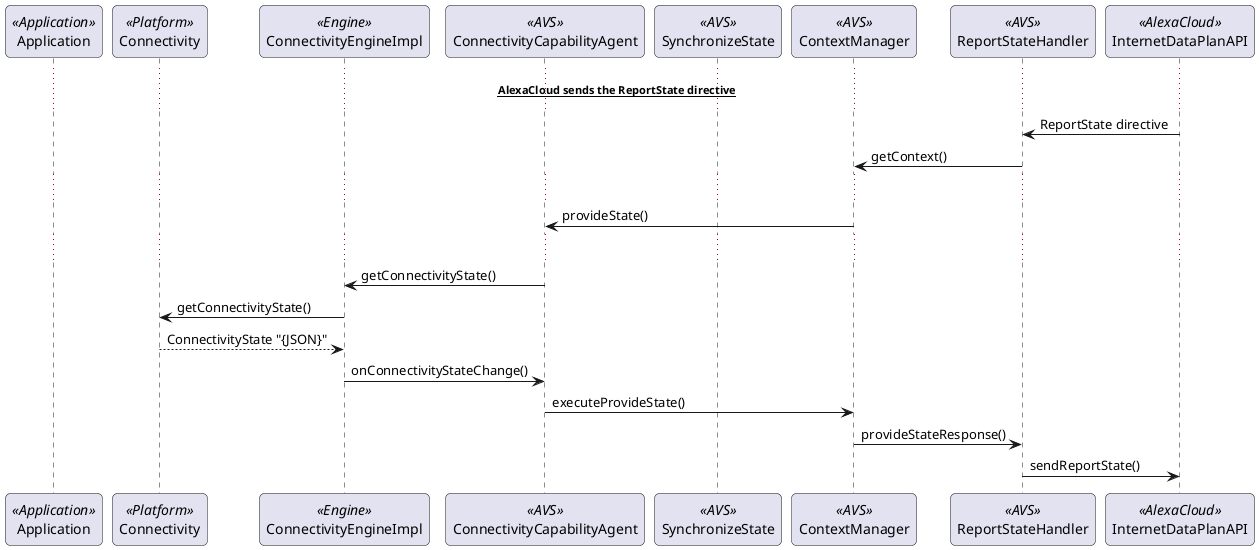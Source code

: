 @startuml

skinparam roundcorner 10

participant Application                 <<Application>> order 10
participant Connectivity                <<Platform>>    order 20
participant ConnectivityEngineImpl      <<Engine>>      order 30
participant ConnectivityCapabilityAgent <<AVS>>         order 40
participant SynchronizeState            <<AVS>>         order 50
participant ContextManager              <<AVS>>         order 60
participant ReportStateHandler          <<AVS>>         order 70
participant InternetDataPlanAPI         <<AlexaCloud>>  order 80

... __**AlexaCloud sends the ReportState directive**__ ...

ReportStateHandler          <- InternetDataPlanAPI         : ReportState directive 
ReportStateHandler          -> ContextManager              : getContext()

...

ContextManager              -> ConnectivityCapabilityAgent : provideState()

...

ConnectivityCapabilityAgent -> ConnectivityEngineImpl      : getConnectivityState()
ConnectivityEngineImpl      -> Connectivity                : getConnectivityState()
Connectivity               --> ConnectivityEngineImpl      : ConnectivityState "{JSON}"
ConnectivityEngineImpl      -> ConnectivityCapabilityAgent : onConnectivityStateChange()
ConnectivityCapabilityAgent -> ContextManager              : executeProvideState()
ContextManager              -> ReportStateHandler          : provideStateResponse()
ReportStateHandler          -> InternetDataPlanAPI         : sendReportState()

@enduml
